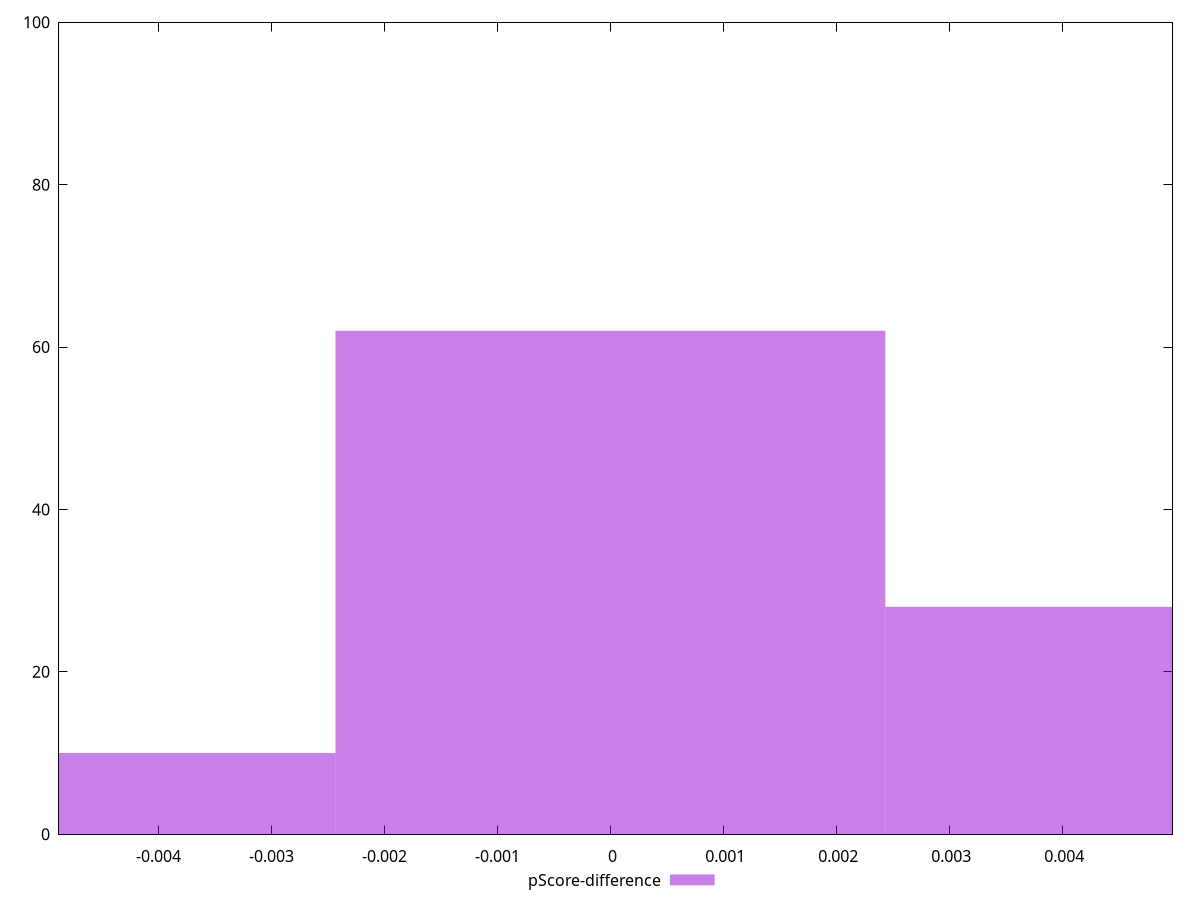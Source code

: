 reset

$pScoreDifference <<EOF
0.004868154048673133 28
0 62
-0.004868154048673133 10
EOF

set key outside below
set boxwidth 0.004868154048673133
set xrange [-0.00488170005293263:0.004976157947471924]
set yrange [0:100]
set trange [0:100]
set style fill transparent solid 0.5 noborder
set terminal svg size 640, 490 enhanced background rgb 'white'
set output "report/report_00029_2021-02-24T13-36-40.390Z/estimated-input-latency/samples/astro/pScore-difference/histogram.svg"

plot $pScoreDifference title "pScore-difference" with boxes

reset
